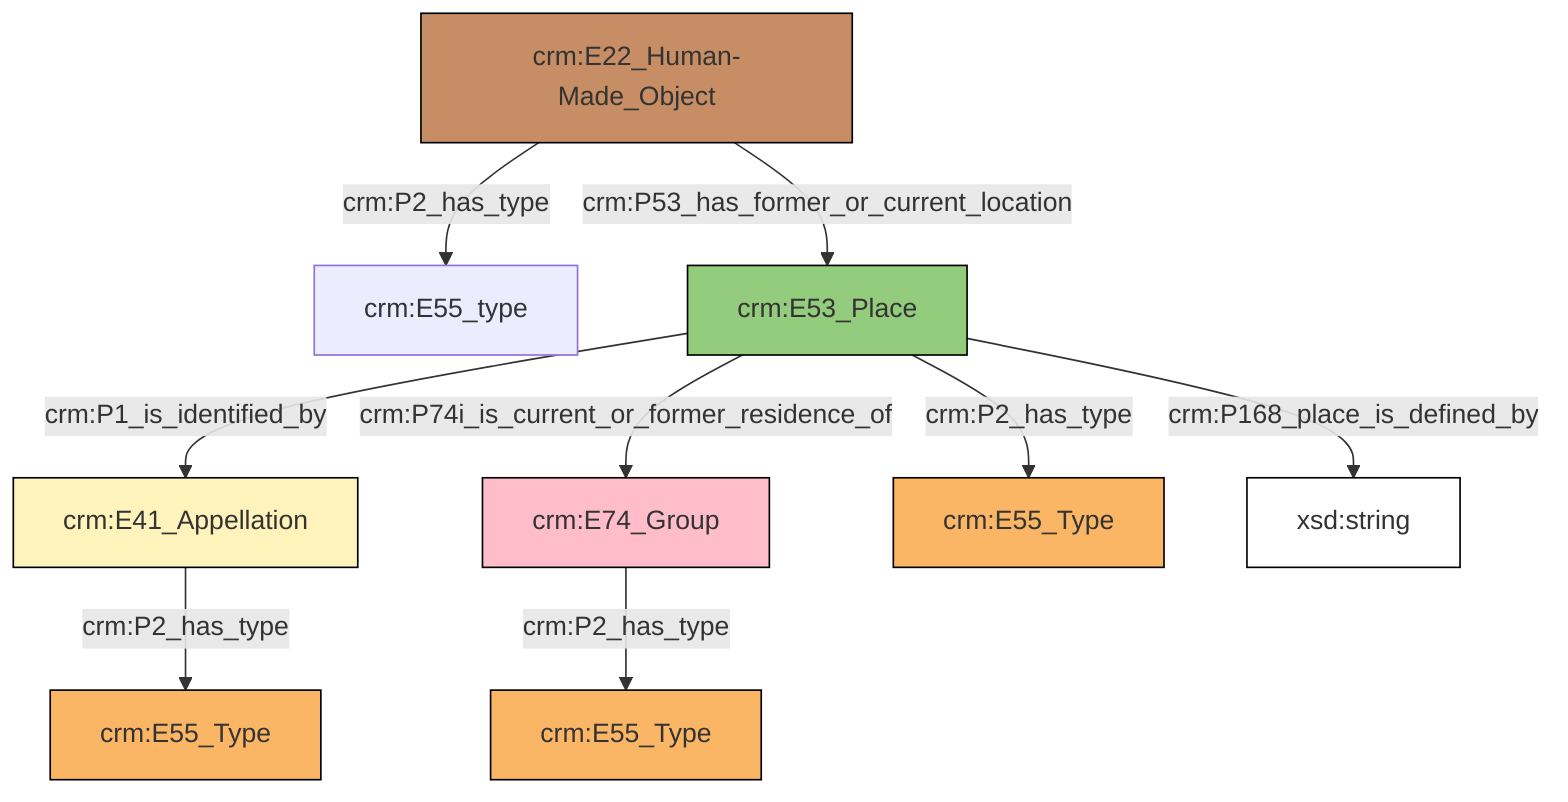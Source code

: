 flowchart TD
classDef Literal fill:#ffffff,stroke:#000000,color:;
classDef Literal_URI fill:#ffffff,stroke:#000000,color:;
classDef crm_E1_CRM_Entity fill:#ffffff,stroke:#000000,color:;
classDef crm_E1_CRM_Entity_URI fill:#ffffff,stroke:#000000,color:;
classDef crm_E2_Temporal_Entity fill:#82ddff,stroke:#000000,color:;
classDef crm_E2_Temporal_Entity_URI fill:#d2effa,stroke:#000000,color:;
classDef crm_E55_Type fill:#fab565,stroke:#000000,color:;
classDef crm_E55_Type_URI fill:#fde7ce,stroke:#000000,color:;
classDef crm_E52_Time-Span fill:#86bcc8,stroke:#000000,color:;
classDef crm_E52_Time-Span_URI fill:#dcebef,stroke:#000000,color:;
classDef crm_E41_Appellation fill:#fef3ba,stroke:#000000,color:;
classDef crm_E41_Appellation_URI fill:#fffae6,stroke:#000000,color:;
classDef crm_E53_Place fill:#94cc7d,stroke:#000000,color:;
classDef crm_E53_Place_URI fill:#e1f1da,stroke:#000000,color:;
classDef crm_E77_Persistent_Item fill:#ffffff,stroke:#000000,color:;
classDef crm_E77_Persistent_Item_URI fill:#ffffff,stroke:#000000,color:;
classDef crm_E28_Conceptual_Object fill:#fddc34,stroke:#000000,color:;
classDef crm_E28_Conceptual_Object_URI fill:#fef6cd,stroke:#000000,color:;
classDef crm_E18_Physical_Thing fill:#c78e66,stroke:#000000,color:;
classDef crm_E18_Physical_Thing_URI fill:#e3c8b5,stroke:#000000,color:;
classDef crm_E39_Actor fill:#ffbdca,stroke:#000000,color:;
classDef crm_E39_Actor_URI fill:#ffe6eb,stroke:#000000,color:;
classDef crm_E54_Dimension fill:#b8b8b8,stroke:#000000,color:;
classDef crm_E54_Dimension_URI fill:#f2f2f2,stroke:#000000,color:;
classDef crm_E92_Spacetime_Volume fill:#cc80ff,stroke:#000000,color:;
classDef crm_E92_Spacetime_Volume_URI fill:#ebccff,stroke:#000000,color:;
classDef crm_E59_Primitive_Value fill:#f0f0f0,stroke:#000000,color:;
classDef crm_E59_Primitive_Value_URI fill:#f2f2f2,stroke:#000000,color:;
classDef crm_PC0_Typed_CRM_Property fill:#ffffff,stroke:#000000,color:;
classDef crm_PC0_Typed_CRM_Property_URI fill:#ffffff,stroke:#000000,color:;
classDef Multi fill:#cccccc,stroke:#000000,color:;
classDef Multi_URI fill:#cccccc,stroke:#000000,color:;
0["crm:E22_Human-Made_Object"]:::crm_E18_Physical_Thing -->|crm:P2_has_type| 1["crm:E55_type"]:::Default
2["crm:E74_Group"]:::crm_E39_Actor -->|crm:P2_has_type| 3["crm:E55_Type"]:::crm_E55_Type
4["crm:E53_Place"]:::crm_E53_Place -->|crm:P1_is_identified_by| 5["crm:E41_Appellation"]:::crm_E41_Appellation
4["crm:E53_Place"]:::crm_E53_Place -->|crm:P74i_is_current_or_former_residence_of| 2["crm:E74_Group"]:::crm_E39_Actor
4["crm:E53_Place"]:::crm_E53_Place -->|crm:P2_has_type| 12["crm:E55_Type"]:::crm_E55_Type
5["crm:E41_Appellation"]:::crm_E41_Appellation -->|crm:P2_has_type| 6["crm:E55_Type"]:::crm_E55_Type
4["crm:E53_Place"]:::crm_E53_Place -->|crm:P168_place_is_defined_by| 15["xsd:string"]:::Literal
0["crm:E22_Human-Made_Object"]:::crm_E18_Physical_Thing -->|crm:P53_has_former_or_current_location| 4["crm:E53_Place"]:::crm_E53_Place